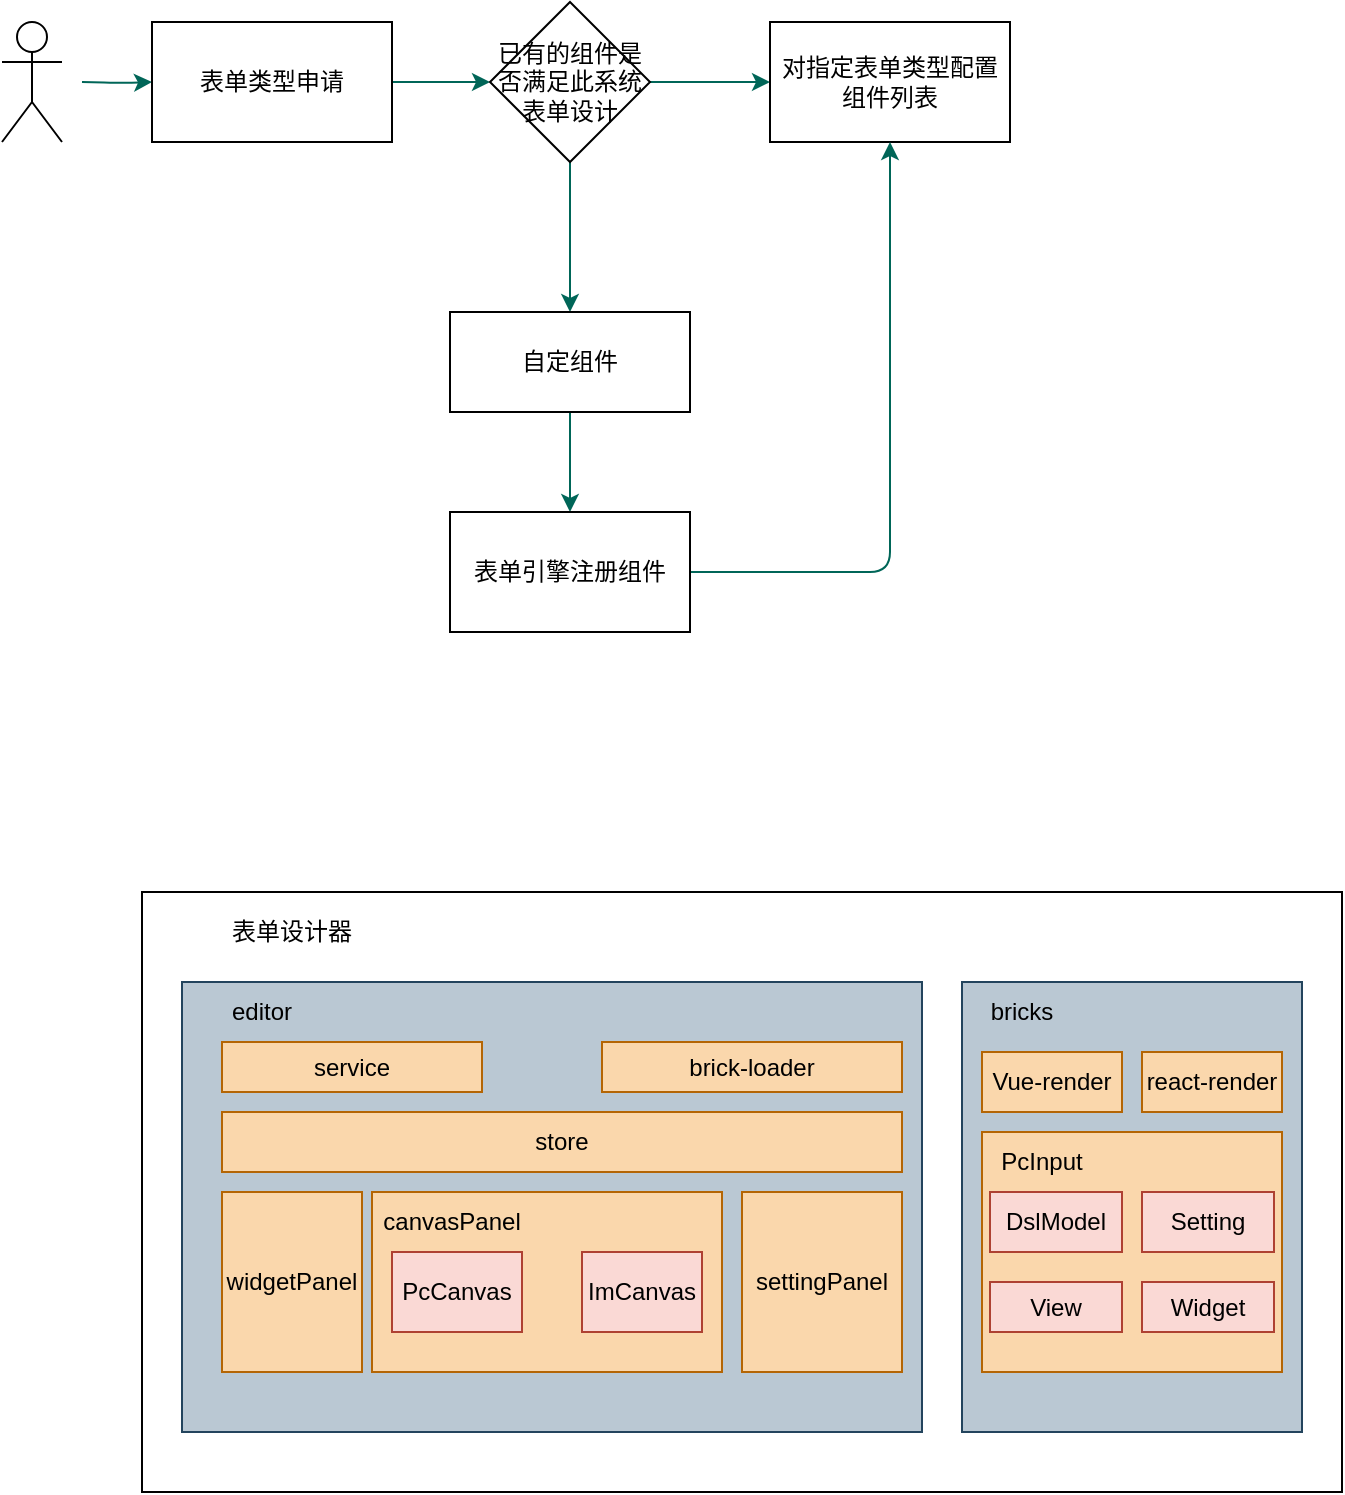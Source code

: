 <mxfile version="15.6.5" type="github">
  <diagram id="B6iTn1g2B6XXjrxrx-mv" name="Page-1">
    <mxGraphModel dx="864" dy="589" grid="1" gridSize="10" guides="1" tooltips="1" connect="1" arrows="1" fold="1" page="1" pageScale="1" pageWidth="827" pageHeight="1169" math="0" shadow="0">
      <root>
        <mxCell id="0" />
        <mxCell id="1" parent="0" />
        <mxCell id="4k17IMQU9LxtMtItwkx--21" value="" style="rounded=0;whiteSpace=wrap;html=1;sketch=0;fontColor=default;strokeColor=default;fillColor=default;" vertex="1" parent="1">
          <mxGeometry x="160" y="570" width="600" height="300" as="geometry" />
        </mxCell>
        <mxCell id="4k17IMQU9LxtMtItwkx--25" value="" style="rounded=0;whiteSpace=wrap;html=1;sketch=0;strokeColor=#23445d;fillColor=#bac8d3;fontColor=default;" vertex="1" parent="1">
          <mxGeometry x="570" y="615" width="170" height="225" as="geometry" />
        </mxCell>
        <mxCell id="4k17IMQU9LxtMtItwkx--45" value="" style="rounded=0;whiteSpace=wrap;html=1;sketch=0;strokeColor=#b46504;fillColor=#fad7ac;fontColor=default;" vertex="1" parent="1">
          <mxGeometry x="580" y="690" width="150" height="115" as="geometry" />
        </mxCell>
        <mxCell id="4k17IMQU9LxtMtItwkx--42" value="" style="rounded=0;whiteSpace=wrap;html=1;sketch=0;strokeColor=#b46504;fillColor=#fad7ac;fontColor=default;" vertex="1" parent="1">
          <mxGeometry x="580" y="690" width="150" height="120" as="geometry" />
        </mxCell>
        <mxCell id="4k17IMQU9LxtMtItwkx--6" value="" style="edgeStyle=orthogonalEdgeStyle;curved=0;rounded=1;sketch=0;orthogonalLoop=1;jettySize=auto;html=1;fontColor=default;strokeColor=#006658;fillColor=#21C0A5;" edge="1" parent="1" target="4k17IMQU9LxtMtItwkx--5">
          <mxGeometry relative="1" as="geometry">
            <mxPoint x="130" y="165" as="sourcePoint" />
          </mxGeometry>
        </mxCell>
        <mxCell id="4k17IMQU9LxtMtItwkx--11" style="edgeStyle=orthogonalEdgeStyle;curved=0;rounded=1;sketch=0;orthogonalLoop=1;jettySize=auto;html=1;exitX=1;exitY=0.5;exitDx=0;exitDy=0;entryX=0;entryY=0.5;entryDx=0;entryDy=0;fontColor=default;strokeColor=#006658;fillColor=#21C0A5;" edge="1" parent="1" source="4k17IMQU9LxtMtItwkx--5" target="4k17IMQU9LxtMtItwkx--10">
          <mxGeometry relative="1" as="geometry" />
        </mxCell>
        <mxCell id="4k17IMQU9LxtMtItwkx--5" value="表单类型申请" style="whiteSpace=wrap;html=1;rounded=0;sketch=0;" vertex="1" parent="1">
          <mxGeometry x="165" y="135" width="120" height="60" as="geometry" />
        </mxCell>
        <mxCell id="4k17IMQU9LxtMtItwkx--7" value="" style="shape=umlActor;verticalLabelPosition=bottom;verticalAlign=top;html=1;outlineConnect=0;rounded=0;sketch=0;fontColor=default;strokeColor=default;fillColor=default;" vertex="1" parent="1">
          <mxGeometry x="90" y="135" width="30" height="60" as="geometry" />
        </mxCell>
        <mxCell id="4k17IMQU9LxtMtItwkx--13" value="" style="edgeStyle=orthogonalEdgeStyle;curved=0;rounded=1;sketch=0;orthogonalLoop=1;jettySize=auto;html=1;fontColor=default;strokeColor=#006658;fillColor=#21C0A5;" edge="1" parent="1" source="4k17IMQU9LxtMtItwkx--10" target="4k17IMQU9LxtMtItwkx--12">
          <mxGeometry relative="1" as="geometry" />
        </mxCell>
        <mxCell id="4k17IMQU9LxtMtItwkx--15" value="" style="edgeStyle=orthogonalEdgeStyle;curved=0;rounded=1;sketch=0;orthogonalLoop=1;jettySize=auto;html=1;fontColor=default;strokeColor=#006658;fillColor=#21C0A5;" edge="1" parent="1" source="4k17IMQU9LxtMtItwkx--10" target="4k17IMQU9LxtMtItwkx--14">
          <mxGeometry relative="1" as="geometry" />
        </mxCell>
        <mxCell id="4k17IMQU9LxtMtItwkx--10" value="已有的组件是否满足此系统表单设计" style="rhombus;whiteSpace=wrap;html=1;rounded=0;sketch=0;fontColor=default;strokeColor=default;fillColor=default;" vertex="1" parent="1">
          <mxGeometry x="334" y="125" width="80" height="80" as="geometry" />
        </mxCell>
        <mxCell id="4k17IMQU9LxtMtItwkx--17" value="" style="edgeStyle=orthogonalEdgeStyle;curved=0;rounded=1;sketch=0;orthogonalLoop=1;jettySize=auto;html=1;fontColor=default;strokeColor=#006658;fillColor=#21C0A5;" edge="1" parent="1" source="4k17IMQU9LxtMtItwkx--12" target="4k17IMQU9LxtMtItwkx--16">
          <mxGeometry relative="1" as="geometry" />
        </mxCell>
        <mxCell id="4k17IMQU9LxtMtItwkx--12" value="自定组件" style="whiteSpace=wrap;html=1;rounded=0;sketch=0;fillColor=default;strokeColor=default;fontColor=default;" vertex="1" parent="1">
          <mxGeometry x="314" y="280" width="120" height="50" as="geometry" />
        </mxCell>
        <mxCell id="4k17IMQU9LxtMtItwkx--14" value="对指定表单类型配置组件列表" style="whiteSpace=wrap;html=1;rounded=0;sketch=0;fillColor=default;strokeColor=default;fontColor=default;" vertex="1" parent="1">
          <mxGeometry x="474" y="135" width="120" height="60" as="geometry" />
        </mxCell>
        <mxCell id="4k17IMQU9LxtMtItwkx--18" style="edgeStyle=orthogonalEdgeStyle;curved=0;rounded=1;sketch=0;orthogonalLoop=1;jettySize=auto;html=1;fontColor=default;strokeColor=#006658;fillColor=#21C0A5;" edge="1" parent="1" source="4k17IMQU9LxtMtItwkx--16" target="4k17IMQU9LxtMtItwkx--14">
          <mxGeometry relative="1" as="geometry" />
        </mxCell>
        <mxCell id="4k17IMQU9LxtMtItwkx--16" value="表单引擎注册组件" style="whiteSpace=wrap;html=1;rounded=0;sketch=0;fillColor=default;strokeColor=default;fontColor=default;" vertex="1" parent="1">
          <mxGeometry x="314" y="380" width="120" height="60" as="geometry" />
        </mxCell>
        <mxCell id="4k17IMQU9LxtMtItwkx--22" value="表单设计器" style="text;html=1;strokeColor=none;fillColor=none;align=center;verticalAlign=middle;whiteSpace=wrap;rounded=0;sketch=0;fontColor=default;" vertex="1" parent="1">
          <mxGeometry x="190" y="580" width="90" height="20" as="geometry" />
        </mxCell>
        <mxCell id="4k17IMQU9LxtMtItwkx--23" value="" style="rounded=0;whiteSpace=wrap;html=1;sketch=0;strokeColor=#23445d;fillColor=#bac8d3;fontColor=default;" vertex="1" parent="1">
          <mxGeometry x="180" y="615" width="370" height="225" as="geometry" />
        </mxCell>
        <mxCell id="4k17IMQU9LxtMtItwkx--24" value="editor" style="text;html=1;strokeColor=none;fillColor=none;align=center;verticalAlign=middle;whiteSpace=wrap;rounded=0;sketch=0;fontColor=default;" vertex="1" parent="1">
          <mxGeometry x="190" y="615" width="60" height="30" as="geometry" />
        </mxCell>
        <mxCell id="4k17IMQU9LxtMtItwkx--26" value="bricks" style="text;html=1;strokeColor=none;fillColor=none;align=center;verticalAlign=middle;whiteSpace=wrap;rounded=0;sketch=0;fontColor=default;" vertex="1" parent="1">
          <mxGeometry x="570" y="615" width="60" height="30" as="geometry" />
        </mxCell>
        <mxCell id="4k17IMQU9LxtMtItwkx--27" value="brick-loader" style="rounded=0;whiteSpace=wrap;html=1;sketch=0;strokeColor=#b46504;fillColor=#fad7ac;fontColor=default;" vertex="1" parent="1">
          <mxGeometry x="390" y="645" width="150" height="25" as="geometry" />
        </mxCell>
        <mxCell id="4k17IMQU9LxtMtItwkx--28" value="store" style="rounded=0;whiteSpace=wrap;html=1;sketch=0;strokeColor=#b46504;fillColor=#fad7ac;fontColor=default;" vertex="1" parent="1">
          <mxGeometry x="200" y="680" width="340" height="30" as="geometry" />
        </mxCell>
        <mxCell id="4k17IMQU9LxtMtItwkx--29" value="widgetPanel" style="rounded=0;whiteSpace=wrap;html=1;sketch=0;strokeColor=#b46504;fillColor=#fad7ac;fontColor=default;" vertex="1" parent="1">
          <mxGeometry x="200" y="720" width="70" height="90" as="geometry" />
        </mxCell>
        <mxCell id="4k17IMQU9LxtMtItwkx--30" value="" style="rounded=0;whiteSpace=wrap;html=1;sketch=0;strokeColor=#b46504;fillColor=#fad7ac;fontColor=default;" vertex="1" parent="1">
          <mxGeometry x="275" y="720" width="175" height="90" as="geometry" />
        </mxCell>
        <mxCell id="4k17IMQU9LxtMtItwkx--32" value="service" style="rounded=0;whiteSpace=wrap;html=1;sketch=0;strokeColor=#b46504;fillColor=#fad7ac;fontColor=default;" vertex="1" parent="1">
          <mxGeometry x="200" y="645" width="130" height="25" as="geometry" />
        </mxCell>
        <mxCell id="4k17IMQU9LxtMtItwkx--33" value="PcCanvas" style="rounded=0;whiteSpace=wrap;html=1;sketch=0;strokeColor=#ae4132;fillColor=#fad9d5;" vertex="1" parent="1">
          <mxGeometry x="285" y="750" width="65" height="40" as="geometry" />
        </mxCell>
        <mxCell id="4k17IMQU9LxtMtItwkx--34" value="ImCanvas" style="rounded=0;whiteSpace=wrap;html=1;sketch=0;strokeColor=#ae4132;fillColor=#fad9d5;fontColor=default;" vertex="1" parent="1">
          <mxGeometry x="380" y="750" width="60" height="40" as="geometry" />
        </mxCell>
        <mxCell id="4k17IMQU9LxtMtItwkx--35" value="settingPanel" style="rounded=0;whiteSpace=wrap;html=1;sketch=0;strokeColor=#b46504;fillColor=#fad7ac;fontColor=default;" vertex="1" parent="1">
          <mxGeometry x="460" y="720" width="80" height="90" as="geometry" />
        </mxCell>
        <mxCell id="4k17IMQU9LxtMtItwkx--36" value="canvasPanel" style="text;html=1;strokeColor=none;fillColor=none;align=center;verticalAlign=middle;whiteSpace=wrap;rounded=0;sketch=0;fontColor=default;" vertex="1" parent="1">
          <mxGeometry x="285" y="720" width="60" height="30" as="geometry" />
        </mxCell>
        <mxCell id="4k17IMQU9LxtMtItwkx--39" value="Vue-render" style="rounded=0;whiteSpace=wrap;html=1;sketch=0;strokeColor=#b46504;fillColor=#fad7ac;fontColor=default;" vertex="1" parent="1">
          <mxGeometry x="580" y="650" width="70" height="30" as="geometry" />
        </mxCell>
        <mxCell id="4k17IMQU9LxtMtItwkx--40" value="react-render" style="rounded=0;whiteSpace=wrap;html=1;sketch=0;strokeColor=#b46504;fillColor=#fad7ac;fontColor=default;" vertex="1" parent="1">
          <mxGeometry x="660" y="650" width="70" height="30" as="geometry" />
        </mxCell>
        <mxCell id="4k17IMQU9LxtMtItwkx--41" value="DslModel" style="rounded=0;whiteSpace=wrap;html=1;sketch=0;strokeColor=#ae4132;fillColor=#fad9d5;fontColor=default;" vertex="1" parent="1">
          <mxGeometry x="584" y="720" width="66" height="30" as="geometry" />
        </mxCell>
        <mxCell id="4k17IMQU9LxtMtItwkx--46" value="Setting" style="rounded=0;whiteSpace=wrap;html=1;sketch=0;strokeColor=#ae4132;fillColor=#fad9d5;fontColor=default;" vertex="1" parent="1">
          <mxGeometry x="660" y="720" width="66" height="30" as="geometry" />
        </mxCell>
        <mxCell id="4k17IMQU9LxtMtItwkx--47" value="View" style="rounded=0;whiteSpace=wrap;html=1;sketch=0;strokeColor=#ae4132;fillColor=#fad9d5;fontColor=default;" vertex="1" parent="1">
          <mxGeometry x="584" y="765" width="66" height="25" as="geometry" />
        </mxCell>
        <mxCell id="4k17IMQU9LxtMtItwkx--49" value="PcInput" style="text;html=1;strokeColor=none;fillColor=none;align=center;verticalAlign=middle;whiteSpace=wrap;rounded=0;sketch=0;fontColor=default;" vertex="1" parent="1">
          <mxGeometry x="580" y="690" width="60" height="30" as="geometry" />
        </mxCell>
        <mxCell id="4k17IMQU9LxtMtItwkx--50" value="Widget" style="rounded=0;whiteSpace=wrap;html=1;sketch=0;strokeColor=#ae4132;fillColor=#fad9d5;fontColor=default;" vertex="1" parent="1">
          <mxGeometry x="660" y="765" width="66" height="25" as="geometry" />
        </mxCell>
      </root>
    </mxGraphModel>
  </diagram>
</mxfile>
